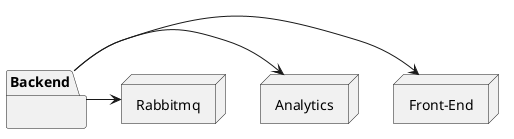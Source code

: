 @startuml

package "Backend" as backend {

}

node "Analytics" as analytics {

}

node "Front-End" as frontend{

}

node "Rabbitmq" as rabbitmq{

}

backend -> frontend
backend -> analytics
backend -> rabbitmq


@enduml